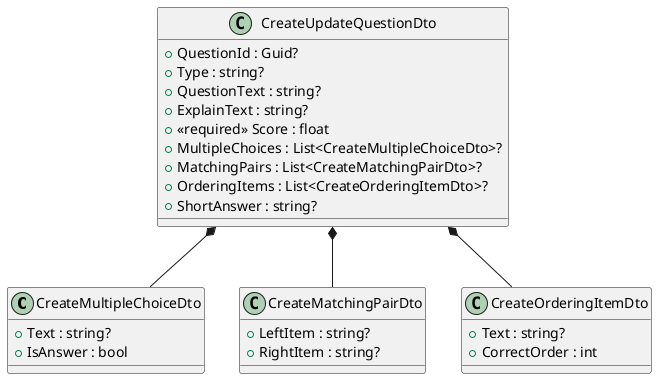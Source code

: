 @startuml
class CreateMultipleChoiceDto {
    + Text : string?
    + IsAnswer : bool
}
class CreateMatchingPairDto {
    + LeftItem : string?
    + RightItem : string?
}
class CreateOrderingItemDto {
    + Text : string?
    + CorrectOrder : int
}
class CreateUpdateQuestionDto {
    + QuestionId : Guid?
    + Type : string?
    + QuestionText : string?
    + ExplainText : string?
    + <<required>> Score : float
    + MultipleChoices : List<CreateMultipleChoiceDto>?
    + MatchingPairs : List<CreateMatchingPairDto>?
    + OrderingItems : List<CreateOrderingItemDto>?
    + ShortAnswer : string?
}

CreateUpdateQuestionDto *-- CreateMultipleChoiceDto
CreateUpdateQuestionDto *-- CreateMatchingPairDto
CreateUpdateQuestionDto *-- CreateOrderingItemDto
@enduml
